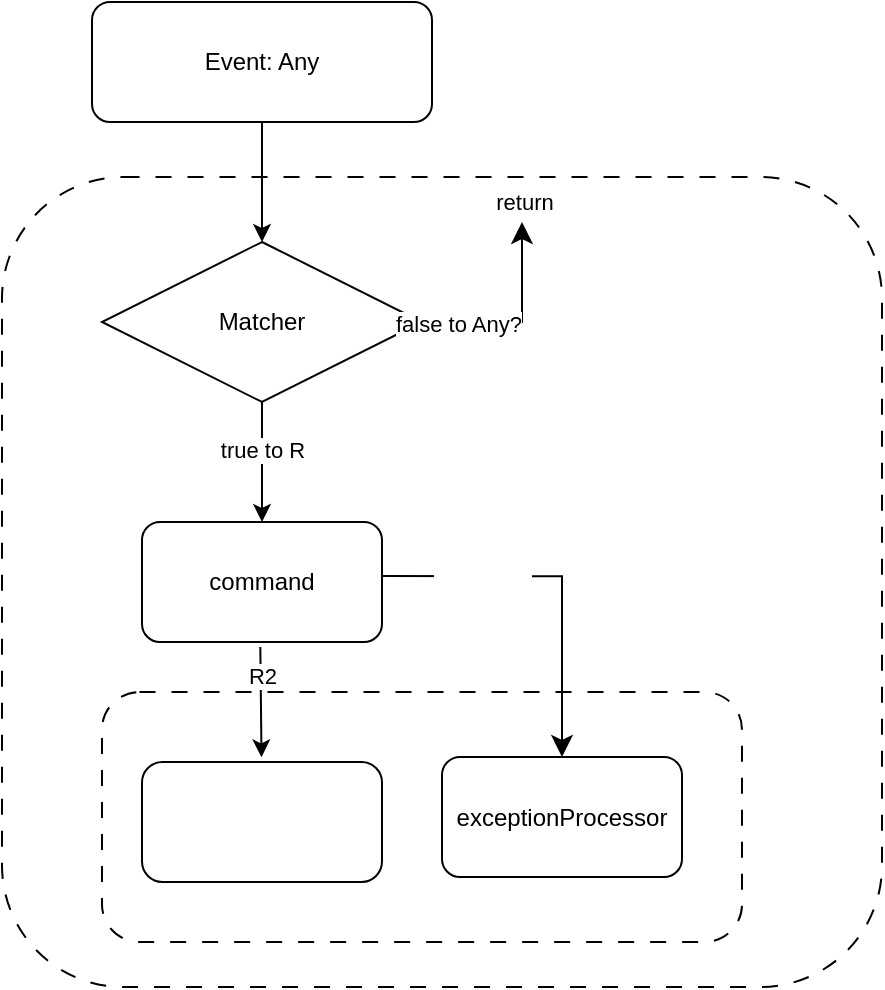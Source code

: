 <mxfile>
    <diagram id="haHdFSGa0DIQ16hqRbv9" name="第 1 页">
        <mxGraphModel dx="865" dy="567" grid="1" gridSize="10" guides="1" tooltips="1" connect="1" arrows="1" fold="1" page="1" pageScale="1" pageWidth="827" pageHeight="1169" math="0" shadow="0">
            <root>
                <mxCell id="0"/>
                <mxCell id="1" parent="0"/>
                <mxCell id="2" value="Event: Any" style="rounded=1;whiteSpace=wrap;html=1;" vertex="1" parent="1">
                    <mxGeometry x="195" y="50" width="170" height="60" as="geometry"/>
                </mxCell>
                <mxCell id="6" value="" style="endArrow=classic;html=1;exitX=0.5;exitY=1;exitDx=0;exitDy=0;entryX=0.5;entryY=0;entryDx=0;entryDy=0;" edge="1" parent="1" source="2" target="7">
                    <mxGeometry width="50" height="50" relative="1" as="geometry">
                        <mxPoint x="280" y="230" as="sourcePoint"/>
                        <mxPoint x="280" y="170" as="targetPoint"/>
                    </mxGeometry>
                </mxCell>
                <mxCell id="7" value="Matcher" style="rhombus;whiteSpace=wrap;html=1;" vertex="1" parent="1">
                    <mxGeometry x="200" y="170" width="160" height="80" as="geometry"/>
                </mxCell>
                <mxCell id="8" value="" style="edgeStyle=segmentEdgeStyle;endArrow=classic;html=1;curved=0;rounded=0;endSize=8;startSize=8;exitX=1;exitY=0.5;exitDx=0;exitDy=0;" edge="1" parent="1" source="7">
                    <mxGeometry width="50" height="50" relative="1" as="geometry">
                        <mxPoint x="380" y="210" as="sourcePoint"/>
                        <mxPoint x="410" y="160" as="targetPoint"/>
                        <Array as="points">
                            <mxPoint x="410" y="210"/>
                        </Array>
                    </mxGeometry>
                </mxCell>
                <mxCell id="11" value="return" style="edgeLabel;html=1;align=center;verticalAlign=middle;resizable=0;points=[];" vertex="1" connectable="0" parent="8">
                    <mxGeometry x="0.888" y="-1" relative="1" as="geometry">
                        <mxPoint y="-16" as="offset"/>
                    </mxGeometry>
                </mxCell>
                <mxCell id="14" value="false to Any?" style="edgeLabel;html=1;align=center;verticalAlign=middle;resizable=0;points=[];" vertex="1" connectable="0" parent="8">
                    <mxGeometry x="-0.649" y="-1" relative="1" as="geometry">
                        <mxPoint as="offset"/>
                    </mxGeometry>
                </mxCell>
                <mxCell id="12" value="" style="endArrow=classic;html=1;exitX=0.5;exitY=1;exitDx=0;exitDy=0;entryX=0.5;entryY=0;entryDx=0;entryDy=0;" edge="1" parent="1" source="7" target="15">
                    <mxGeometry width="50" height="50" relative="1" as="geometry">
                        <mxPoint x="290" y="220" as="sourcePoint"/>
                        <mxPoint x="280" y="320" as="targetPoint"/>
                    </mxGeometry>
                </mxCell>
                <mxCell id="13" value="true to R" style="edgeLabel;html=1;align=center;verticalAlign=middle;resizable=0;points=[];" vertex="1" connectable="0" parent="12">
                    <mxGeometry x="-0.214" y="-1" relative="1" as="geometry">
                        <mxPoint x="1" as="offset"/>
                    </mxGeometry>
                </mxCell>
                <mxCell id="15" value="command" style="rounded=1;whiteSpace=wrap;html=1;" vertex="1" parent="1">
                    <mxGeometry x="220" y="310" width="120" height="60" as="geometry"/>
                </mxCell>
                <mxCell id="17" value="" style="endArrow=classic;html=1;exitX=0.493;exitY=1.041;exitDx=0;exitDy=0;exitPerimeter=0;entryX=0.498;entryY=-0.039;entryDx=0;entryDy=0;entryPerimeter=0;" edge="1" parent="1" source="15" target="19">
                    <mxGeometry width="50" height="50" relative="1" as="geometry">
                        <mxPoint x="310" y="320" as="sourcePoint"/>
                        <mxPoint x="280" y="440" as="targetPoint"/>
                    </mxGeometry>
                </mxCell>
                <mxCell id="18" value="R2" style="edgeLabel;html=1;align=center;verticalAlign=middle;resizable=0;points=[];" vertex="1" connectable="0" parent="17">
                    <mxGeometry x="-0.473" relative="1" as="geometry">
                        <mxPoint as="offset"/>
                    </mxGeometry>
                </mxCell>
                <mxCell id="19" value="&lt;font color=&quot;#ffffff&quot;&gt;resultProcessor&lt;/font&gt;" style="rounded=1;whiteSpace=wrap;html=1;movable=1;resizable=1;rotatable=1;deletable=1;editable=1;connectable=1;arcSize=17;" vertex="1" parent="1">
                    <mxGeometry x="220" y="430" width="120" height="60" as="geometry"/>
                </mxCell>
                <mxCell id="20" value="" style="rounded=1;whiteSpace=wrap;html=1;fontColor=#FFFFFF;fillColor=none;dashed=1;dashPattern=8 8;movable=1;resizable=1;rotatable=1;deletable=1;editable=1;connectable=1;" vertex="1" parent="1">
                    <mxGeometry x="200" y="395" width="320" height="125" as="geometry"/>
                </mxCell>
                <mxCell id="21" value="exceptionProcessor" style="rounded=1;whiteSpace=wrap;html=1;" vertex="1" parent="1">
                    <mxGeometry x="370" y="427.5" width="120" height="60" as="geometry"/>
                </mxCell>
                <mxCell id="22" value="" style="edgeStyle=segmentEdgeStyle;endArrow=classic;html=1;curved=0;rounded=0;endSize=8;startSize=8;fontColor=#FFFFFF;exitX=1.002;exitY=0.451;exitDx=0;exitDy=0;exitPerimeter=0;entryX=0.5;entryY=0;entryDx=0;entryDy=0;" edge="1" parent="1" source="15" target="21">
                    <mxGeometry width="50" height="50" relative="1" as="geometry">
                        <mxPoint x="350" y="340" as="sourcePoint"/>
                        <mxPoint x="400" y="290" as="targetPoint"/>
                    </mxGeometry>
                </mxCell>
                <mxCell id="23" value="Exception" style="edgeLabel;html=1;align=center;verticalAlign=middle;resizable=0;points=[];fontColor=#FFFFFF;" vertex="1" connectable="0" parent="22">
                    <mxGeometry x="-0.446" relative="1" as="geometry">
                        <mxPoint as="offset"/>
                    </mxGeometry>
                </mxCell>
                <mxCell id="24" value="&lt;p style=&quot;line-height: 120%;&quot;&gt;&lt;/p&gt;&lt;div style=&quot;text-align: right; line-height: 130%;&quot;&gt;&lt;b style=&quot;background-color: initial;&quot;&gt;&lt;font style=&quot;font-size: 24px;&quot;&gt;FUnction&lt;/font&gt;&lt;/b&gt;&lt;/div&gt;&lt;p&gt;&lt;/p&gt;" style="rounded=1;html=1;fontColor=#FFFFFF;fillColor=none;dashed=1;dashPattern=8 8;movable=1;resizable=1;rotatable=1;deletable=1;editable=1;connectable=1;whiteSpace=wrap;spacingTop=0;spacing=0;spacingRight=-260;spacingBottom=300;" vertex="1" parent="1">
                    <mxGeometry x="150" y="137.5" width="440" height="405" as="geometry"/>
                </mxCell>
            </root>
        </mxGraphModel>
    </diagram>
</mxfile>